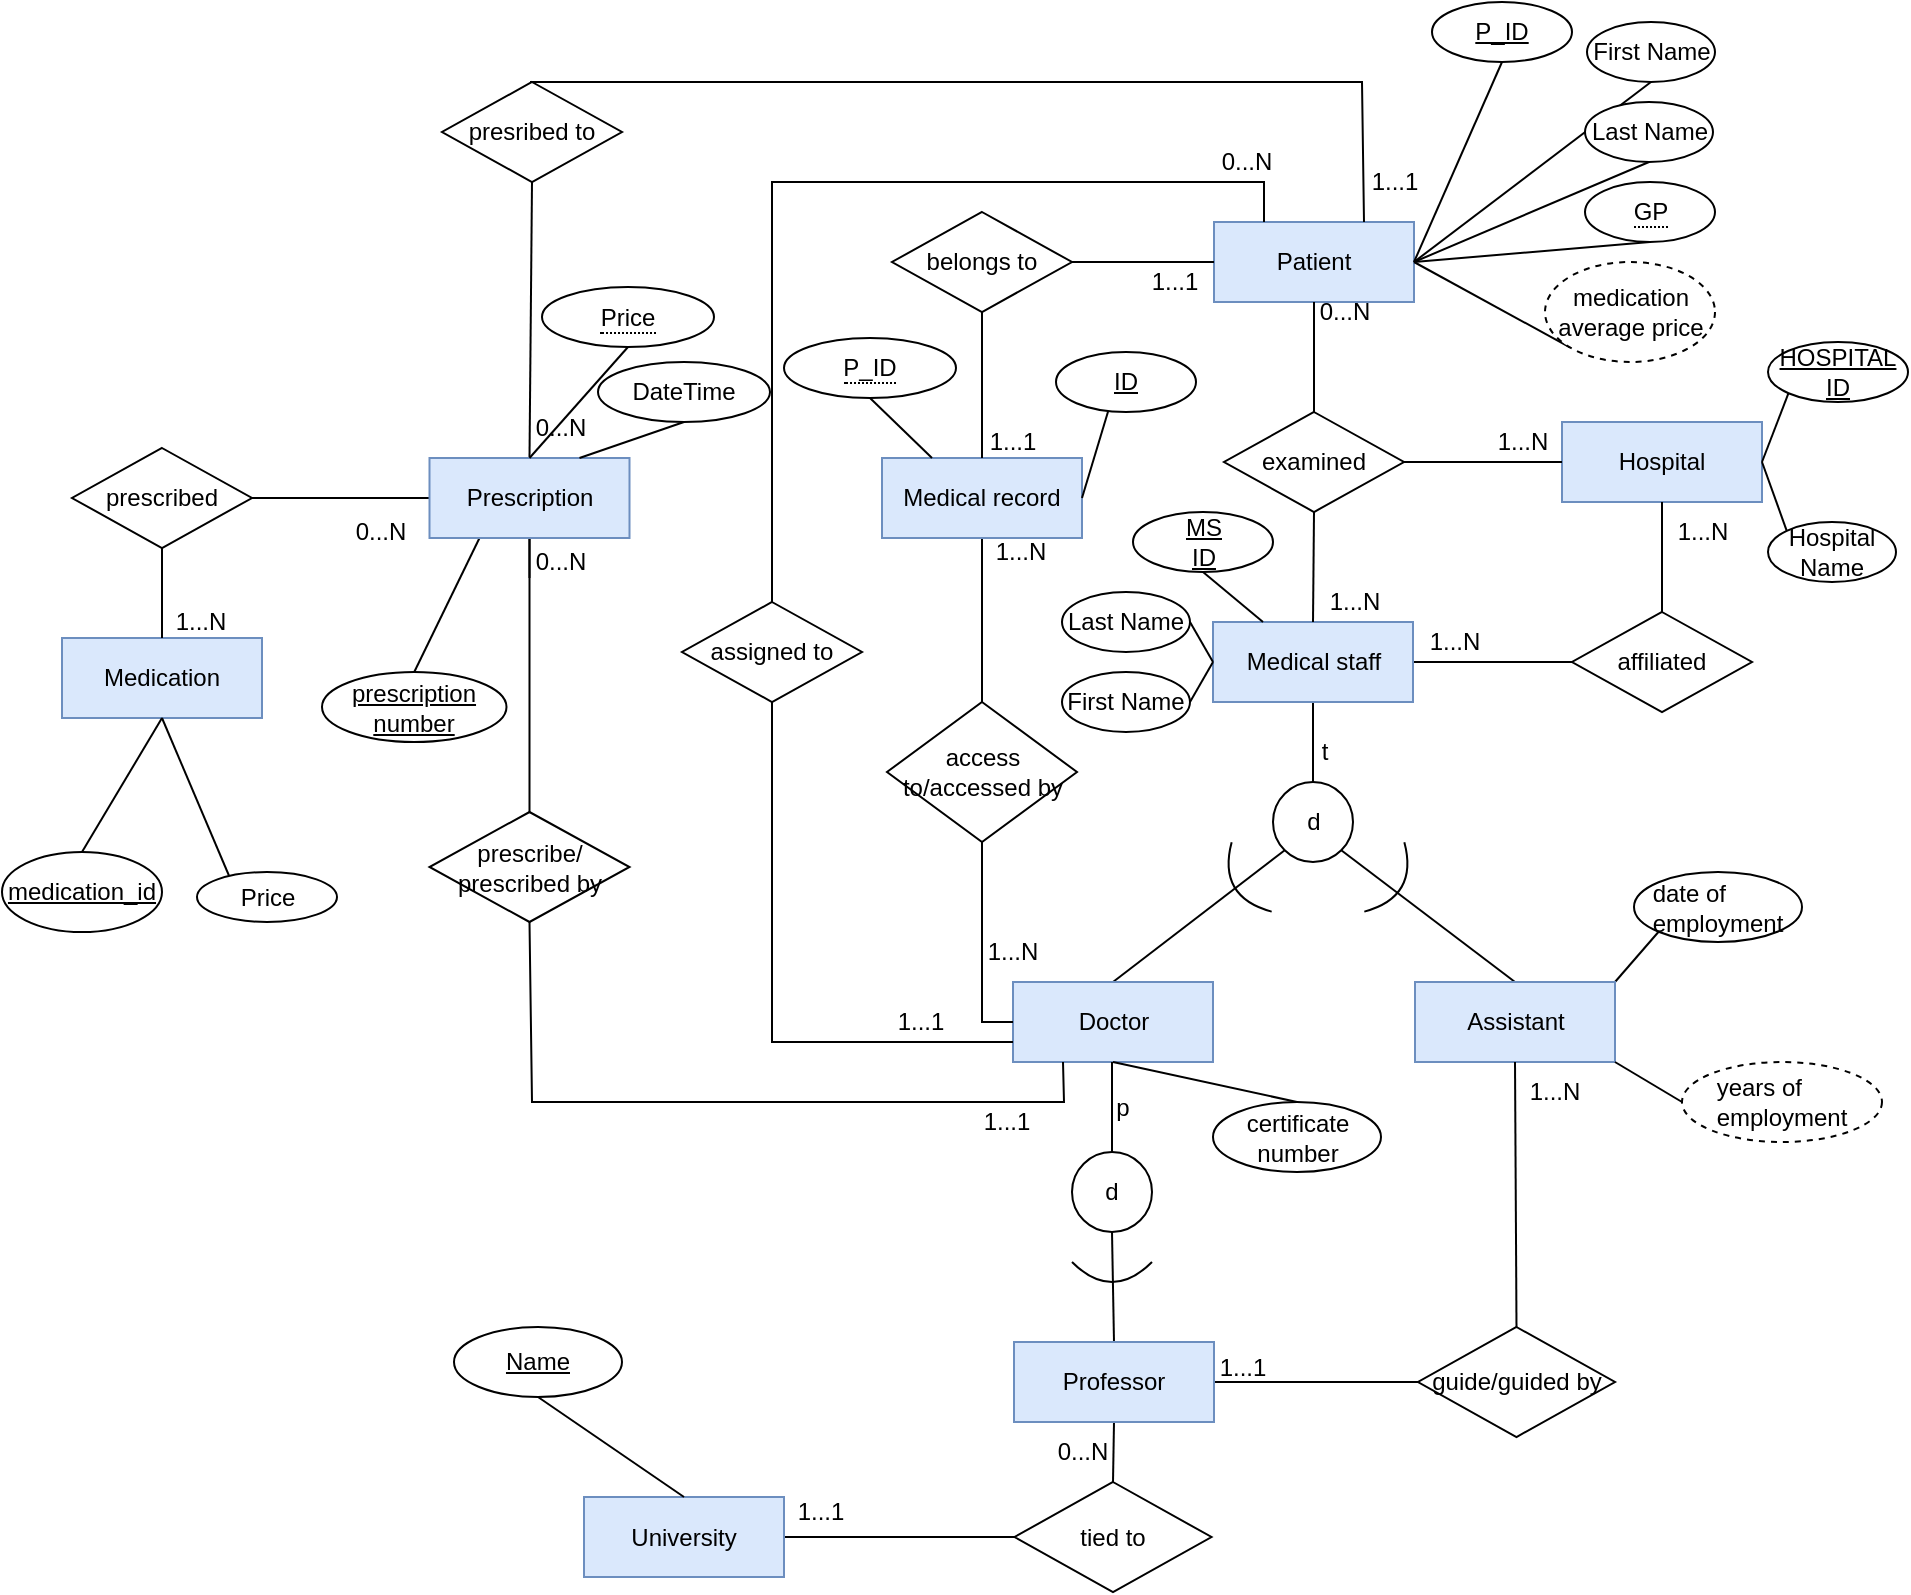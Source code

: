 <mxfile version="22.1.4" type="github">
  <diagram name="Page-1" id="135Mz8fbIhc5f4Y4-zg9">
    <mxGraphModel dx="1434" dy="746" grid="1" gridSize="10" guides="1" tooltips="1" connect="1" arrows="1" fold="1" page="1" pageScale="1" pageWidth="1169" pageHeight="827" math="0" shadow="0">
      <root>
        <mxCell id="0" />
        <mxCell id="1" parent="0" />
        <mxCell id="hziP3jtluFmY-buEPrSC-1" value="Patient" style="whiteSpace=wrap;html=1;align=center;fillColor=#dae8fc;strokeColor=#6c8ebf;" parent="1" vertex="1">
          <mxGeometry x="626" y="120" width="100" height="40" as="geometry" />
        </mxCell>
        <mxCell id="hziP3jtluFmY-buEPrSC-4" style="edgeStyle=none;rounded=0;orthogonalLoop=1;jettySize=auto;html=1;exitX=0.5;exitY=1;exitDx=0;exitDy=0;entryX=0.5;entryY=0;entryDx=0;entryDy=0;strokeColor=none;" parent="1" source="hziP3jtluFmY-buEPrSC-3" target="hziP3jtluFmY-buEPrSC-1" edge="1">
          <mxGeometry relative="1" as="geometry" />
        </mxCell>
        <mxCell id="hziP3jtluFmY-buEPrSC-3" value="&lt;div&gt;P_ID&lt;/div&gt;" style="ellipse;whiteSpace=wrap;html=1;align=center;fontStyle=4;" parent="1" vertex="1">
          <mxGeometry x="735" y="10" width="70" height="30" as="geometry" />
        </mxCell>
        <mxCell id="hziP3jtluFmY-buEPrSC-6" value="" style="edgeStyle=none;orthogonalLoop=1;jettySize=auto;html=1;rounded=0;entryX=0.5;entryY=1;entryDx=0;entryDy=0;exitX=1;exitY=0.5;exitDx=0;exitDy=0;endArrow=none;endFill=0;" parent="1" source="hziP3jtluFmY-buEPrSC-1" target="hziP3jtluFmY-buEPrSC-3" edge="1">
          <mxGeometry width="80" relative="1" as="geometry">
            <mxPoint x="666" y="360" as="sourcePoint" />
            <mxPoint x="746" y="360" as="targetPoint" />
            <Array as="points" />
          </mxGeometry>
        </mxCell>
        <mxCell id="hziP3jtluFmY-buEPrSC-91" style="edgeStyle=none;rounded=0;orthogonalLoop=1;jettySize=auto;html=1;exitX=0.5;exitY=1;exitDx=0;exitDy=0;entryX=1;entryY=0.5;entryDx=0;entryDy=0;endArrow=none;endFill=0;" parent="1" source="hziP3jtluFmY-buEPrSC-8" target="hziP3jtluFmY-buEPrSC-1" edge="1">
          <mxGeometry relative="1" as="geometry" />
        </mxCell>
        <mxCell id="hziP3jtluFmY-buEPrSC-8" value="First Name" style="ellipse;whiteSpace=wrap;html=1;align=center;" parent="1" vertex="1">
          <mxGeometry x="812.5" y="20" width="64" height="30" as="geometry" />
        </mxCell>
        <mxCell id="hziP3jtluFmY-buEPrSC-16" style="edgeStyle=none;rounded=0;orthogonalLoop=1;jettySize=auto;html=1;exitX=0.5;exitY=1;exitDx=0;exitDy=0;entryX=0.5;entryY=0;entryDx=0;entryDy=0;endArrow=none;endFill=0;" parent="1" source="hziP3jtluFmY-buEPrSC-9" target="hziP3jtluFmY-buEPrSC-13" edge="1">
          <mxGeometry relative="1" as="geometry" />
        </mxCell>
        <mxCell id="hziP3jtluFmY-buEPrSC-35" style="edgeStyle=none;rounded=0;orthogonalLoop=1;jettySize=auto;html=1;exitX=1;exitY=0.5;exitDx=0;exitDy=0;endArrow=none;endFill=0;entryX=0;entryY=0.5;entryDx=0;entryDy=0;" parent="1" source="hziP3jtluFmY-buEPrSC-9" target="hziP3jtluFmY-buEPrSC-34" edge="1">
          <mxGeometry relative="1" as="geometry">
            <mxPoint x="890" y="380" as="targetPoint" />
          </mxGeometry>
        </mxCell>
        <mxCell id="hziP3jtluFmY-buEPrSC-9" value="Medical staff" style="whiteSpace=wrap;html=1;align=center;fillColor=#dae8fc;strokeColor=#6c8ebf;" parent="1" vertex="1">
          <mxGeometry x="625.5" y="320" width="100" height="40" as="geometry" />
        </mxCell>
        <mxCell id="hziP3jtluFmY-buEPrSC-10" value="Hospital" style="whiteSpace=wrap;html=1;align=center;fillColor=#dae8fc;strokeColor=#6c8ebf;" parent="1" vertex="1">
          <mxGeometry x="800" y="220" width="100" height="40" as="geometry" />
        </mxCell>
        <mxCell id="hziP3jtluFmY-buEPrSC-18" style="rounded=0;orthogonalLoop=1;jettySize=auto;html=1;exitX=0.5;exitY=0;exitDx=0;exitDy=0;entryX=0;entryY=1;entryDx=0;entryDy=0;endArrow=none;endFill=0;" parent="1" source="hziP3jtluFmY-buEPrSC-11" target="hziP3jtluFmY-buEPrSC-13" edge="1">
          <mxGeometry relative="1" as="geometry" />
        </mxCell>
        <mxCell id="0w7jtVphP_o-tZDUtHK--6" style="edgeStyle=none;rounded=0;orthogonalLoop=1;jettySize=auto;html=1;exitX=0.5;exitY=1;exitDx=0;exitDy=0;entryX=0.5;entryY=0;entryDx=0;entryDy=0;endArrow=none;endFill=0;" parent="1" source="0w7jtVphP_o-tZDUtHK--7" target="0w7jtVphP_o-tZDUtHK--5" edge="1">
          <mxGeometry relative="1" as="geometry" />
        </mxCell>
        <mxCell id="hziP3jtluFmY-buEPrSC-11" value="Doctor" style="whiteSpace=wrap;html=1;align=center;fillColor=#dae8fc;strokeColor=#6c8ebf;" parent="1" vertex="1">
          <mxGeometry x="525.5" y="500" width="100" height="40" as="geometry" />
        </mxCell>
        <mxCell id="hziP3jtluFmY-buEPrSC-19" style="edgeStyle=none;rounded=0;orthogonalLoop=1;jettySize=auto;html=1;exitX=0.5;exitY=0;exitDx=0;exitDy=0;entryX=1;entryY=1;entryDx=0;entryDy=0;endArrow=none;endFill=0;" parent="1" source="hziP3jtluFmY-buEPrSC-12" target="hziP3jtluFmY-buEPrSC-13" edge="1">
          <mxGeometry relative="1" as="geometry" />
        </mxCell>
        <mxCell id="hziP3jtluFmY-buEPrSC-106" style="edgeStyle=none;rounded=0;orthogonalLoop=1;jettySize=auto;html=1;exitX=1;exitY=0;exitDx=0;exitDy=0;entryX=0;entryY=1;entryDx=0;entryDy=0;endArrow=none;endFill=0;" parent="1" source="hziP3jtluFmY-buEPrSC-12" target="hziP3jtluFmY-buEPrSC-105" edge="1">
          <mxGeometry relative="1" as="geometry" />
        </mxCell>
        <mxCell id="hziP3jtluFmY-buEPrSC-12" value="Assistant" style="whiteSpace=wrap;html=1;align=center;fillColor=#dae8fc;strokeColor=#6c8ebf;" parent="1" vertex="1">
          <mxGeometry x="726.5" y="500" width="100" height="40" as="geometry" />
        </mxCell>
        <mxCell id="hziP3jtluFmY-buEPrSC-13" value="d" style="ellipse;whiteSpace=wrap;html=1;aspect=fixed;" parent="1" vertex="1">
          <mxGeometry x="655.5" y="400" width="40" height="40" as="geometry" />
        </mxCell>
        <mxCell id="hziP3jtluFmY-buEPrSC-20" value="t" style="text;html=1;align=center;verticalAlign=middle;resizable=0;points=[];autosize=1;strokeColor=none;fillColor=none;" parent="1" vertex="1">
          <mxGeometry x="665.5" y="370" width="30" height="30" as="geometry" />
        </mxCell>
        <mxCell id="hziP3jtluFmY-buEPrSC-21" value="" style="shape=dataStorage;whiteSpace=wrap;html=1;fixedSize=1;rotation=-30;direction=east;" parent="1" vertex="1">
          <mxGeometry x="635.5" y="430" width="10" height="40" as="geometry" />
        </mxCell>
        <mxCell id="hziP3jtluFmY-buEPrSC-31" value="" style="shape=dataStorage;whiteSpace=wrap;html=1;fixedSize=1;rotation=-240;direction=south;" parent="1" vertex="1">
          <mxGeometry x="695.5" y="445" width="40" height="10" as="geometry" />
        </mxCell>
        <mxCell id="hziP3jtluFmY-buEPrSC-32" value="examined" style="shape=rhombus;perimeter=rhombusPerimeter;whiteSpace=wrap;html=1;align=center;" parent="1" vertex="1">
          <mxGeometry x="631" y="215" width="90" height="50" as="geometry" />
        </mxCell>
        <mxCell id="hziP3jtluFmY-buEPrSC-34" value="affiliated" style="shape=rhombus;perimeter=rhombusPerimeter;whiteSpace=wrap;html=1;align=center;" parent="1" vertex="1">
          <mxGeometry x="805" y="315" width="90" height="50" as="geometry" />
        </mxCell>
        <mxCell id="hziP3jtluFmY-buEPrSC-36" style="edgeStyle=none;rounded=0;orthogonalLoop=1;jettySize=auto;html=1;exitX=0.5;exitY=0;exitDx=0;exitDy=0;endArrow=none;endFill=0;entryX=0.5;entryY=1;entryDx=0;entryDy=0;" parent="1" source="hziP3jtluFmY-buEPrSC-34" target="hziP3jtluFmY-buEPrSC-10" edge="1">
          <mxGeometry relative="1" as="geometry">
            <mxPoint x="814" y="349.667" as="targetPoint" />
            <mxPoint x="644" y="350" as="sourcePoint" />
          </mxGeometry>
        </mxCell>
        <mxCell id="hziP3jtluFmY-buEPrSC-38" style="edgeStyle=none;rounded=0;orthogonalLoop=1;jettySize=auto;html=1;endArrow=none;endFill=0;entryX=0;entryY=0.5;entryDx=0;entryDy=0;exitX=1;exitY=0.5;exitDx=0;exitDy=0;" parent="1" source="hziP3jtluFmY-buEPrSC-32" target="hziP3jtluFmY-buEPrSC-10" edge="1">
          <mxGeometry relative="1" as="geometry">
            <mxPoint x="880" y="140" as="targetPoint" />
            <mxPoint x="740" y="260" as="sourcePoint" />
          </mxGeometry>
        </mxCell>
        <mxCell id="hziP3jtluFmY-buEPrSC-39" style="edgeStyle=none;rounded=0;orthogonalLoop=1;jettySize=auto;html=1;exitX=0.5;exitY=0;exitDx=0;exitDy=0;endArrow=none;endFill=0;entryX=0.5;entryY=1;entryDx=0;entryDy=0;" parent="1" source="hziP3jtluFmY-buEPrSC-32" target="hziP3jtluFmY-buEPrSC-1" edge="1">
          <mxGeometry relative="1" as="geometry">
            <mxPoint x="930" y="379.667" as="targetPoint" />
            <mxPoint x="760" y="380" as="sourcePoint" />
          </mxGeometry>
        </mxCell>
        <mxCell id="hziP3jtluFmY-buEPrSC-40" style="edgeStyle=none;rounded=0;orthogonalLoop=1;jettySize=auto;html=1;exitX=0.5;exitY=1;exitDx=0;exitDy=0;endArrow=none;endFill=0;entryX=0.5;entryY=0;entryDx=0;entryDy=0;" parent="1" source="hziP3jtluFmY-buEPrSC-32" target="hziP3jtluFmY-buEPrSC-9" edge="1">
          <mxGeometry relative="1" as="geometry">
            <mxPoint x="940" y="389.667" as="targetPoint" />
            <mxPoint x="770" y="390" as="sourcePoint" />
          </mxGeometry>
        </mxCell>
        <mxCell id="hziP3jtluFmY-buEPrSC-46" style="edgeStyle=none;rounded=0;orthogonalLoop=1;jettySize=auto;html=1;exitX=0.5;exitY=1;exitDx=0;exitDy=0;entryX=0.5;entryY=0;entryDx=0;entryDy=0;endArrow=none;endFill=0;" parent="1" source="hziP3jtluFmY-buEPrSC-41" target="hziP3jtluFmY-buEPrSC-44" edge="1">
          <mxGeometry relative="1" as="geometry" />
        </mxCell>
        <mxCell id="hziP3jtluFmY-buEPrSC-41" value="Medical record" style="whiteSpace=wrap;html=1;align=center;fillColor=#dae8fc;strokeColor=#6c8ebf;" parent="1" vertex="1">
          <mxGeometry x="460" y="238" width="100" height="40" as="geometry" />
        </mxCell>
        <mxCell id="hziP3jtluFmY-buEPrSC-45" style="edgeStyle=orthogonalEdgeStyle;rounded=0;orthogonalLoop=1;jettySize=auto;html=1;exitX=0.5;exitY=1;exitDx=0;exitDy=0;entryX=0;entryY=0.5;entryDx=0;entryDy=0;endArrow=none;endFill=0;" parent="1" source="hziP3jtluFmY-buEPrSC-44" target="hziP3jtluFmY-buEPrSC-11" edge="1">
          <mxGeometry relative="1" as="geometry">
            <Array as="points">
              <mxPoint x="510" y="520" />
            </Array>
          </mxGeometry>
        </mxCell>
        <mxCell id="hziP3jtluFmY-buEPrSC-44" value="access to/accessed by" style="shape=rhombus;perimeter=rhombusPerimeter;whiteSpace=wrap;html=1;align=center;" parent="1" vertex="1">
          <mxGeometry x="462.5" y="360" width="95" height="70" as="geometry" />
        </mxCell>
        <mxCell id="hziP3jtluFmY-buEPrSC-49" style="rounded=0;orthogonalLoop=1;jettySize=auto;html=1;exitX=1;exitY=0.5;exitDx=0;exitDy=0;entryX=0;entryY=0.5;entryDx=0;entryDy=0;endArrow=none;endFill=0;" parent="1" source="hziP3jtluFmY-buEPrSC-48" target="hziP3jtluFmY-buEPrSC-1" edge="1">
          <mxGeometry relative="1" as="geometry" />
        </mxCell>
        <mxCell id="hziP3jtluFmY-buEPrSC-50" style="edgeStyle=none;rounded=0;orthogonalLoop=1;jettySize=auto;html=1;exitX=0.5;exitY=1;exitDx=0;exitDy=0;entryX=0.5;entryY=0;entryDx=0;entryDy=0;endArrow=none;endFill=0;" parent="1" source="hziP3jtluFmY-buEPrSC-48" target="hziP3jtluFmY-buEPrSC-41" edge="1">
          <mxGeometry relative="1" as="geometry" />
        </mxCell>
        <mxCell id="hziP3jtluFmY-buEPrSC-48" value="belongs to" style="shape=rhombus;perimeter=rhombusPerimeter;whiteSpace=wrap;html=1;align=center;" parent="1" vertex="1">
          <mxGeometry x="465" y="115" width="90" height="50" as="geometry" />
        </mxCell>
        <mxCell id="hziP3jtluFmY-buEPrSC-54" value="Medication" style="whiteSpace=wrap;html=1;align=center;fillColor=#dae8fc;strokeColor=#6c8ebf;" parent="1" vertex="1">
          <mxGeometry x="50" y="328" width="100" height="40" as="geometry" />
        </mxCell>
        <mxCell id="hziP3jtluFmY-buEPrSC-62" style="edgeStyle=none;rounded=0;orthogonalLoop=1;jettySize=auto;html=1;exitX=0.5;exitY=1;exitDx=0;exitDy=0;entryX=0.5;entryY=0;entryDx=0;entryDy=0;endArrow=none;endFill=0;" parent="1" source="0w7jtVphP_o-tZDUtHK--23" target="0w7jtVphP_o-tZDUtHK--30" edge="1">
          <mxGeometry relative="1" as="geometry">
            <mxPoint x="283.75" y="338" as="sourcePoint" />
          </mxGeometry>
        </mxCell>
        <mxCell id="hziP3jtluFmY-buEPrSC-67" style="edgeStyle=none;rounded=0;orthogonalLoop=1;jettySize=auto;html=1;exitX=0.5;exitY=0;exitDx=0;exitDy=0;endArrow=none;endFill=0;entryX=0.75;entryY=0;entryDx=0;entryDy=0;" parent="1" source="0w7jtVphP_o-tZDUtHK--33" target="hziP3jtluFmY-buEPrSC-1" edge="1">
          <mxGeometry relative="1" as="geometry">
            <Array as="points">
              <mxPoint x="284" y="50" />
              <mxPoint x="700" y="50" />
            </Array>
            <mxPoint x="610" y="90" as="targetPoint" />
          </mxGeometry>
        </mxCell>
        <mxCell id="0w7jtVphP_o-tZDUtHK--28" style="edgeStyle=none;rounded=0;orthogonalLoop=1;jettySize=auto;html=1;entryX=0;entryY=0.5;entryDx=0;entryDy=0;endArrow=none;endFill=0;exitX=1;exitY=0.5;exitDx=0;exitDy=0;" parent="1" source="0w7jtVphP_o-tZDUtHK--34" target="0w7jtVphP_o-tZDUtHK--23" edge="1">
          <mxGeometry relative="1" as="geometry">
            <mxPoint x="183.75" y="270" as="sourcePoint" />
          </mxGeometry>
        </mxCell>
        <mxCell id="hziP3jtluFmY-buEPrSC-64" style="edgeStyle=none;rounded=0;orthogonalLoop=1;jettySize=auto;html=1;exitX=0.5;exitY=1;exitDx=0;exitDy=0;entryX=0.5;entryY=0;entryDx=0;entryDy=0;endArrow=none;endFill=0;" parent="1" source="0w7jtVphP_o-tZDUtHK--34" target="hziP3jtluFmY-buEPrSC-54" edge="1">
          <mxGeometry relative="1" as="geometry">
            <mxPoint x="100" y="283" as="sourcePoint" />
            <mxPoint x="303.75" y="458" as="targetPoint" />
          </mxGeometry>
        </mxCell>
        <mxCell id="hziP3jtluFmY-buEPrSC-65" style="edgeStyle=none;rounded=0;orthogonalLoop=1;jettySize=auto;html=1;exitX=0.5;exitY=1;exitDx=0;exitDy=0;endArrow=none;endFill=0;entryX=0.5;entryY=0;entryDx=0;entryDy=0;" parent="1" source="0w7jtVphP_o-tZDUtHK--23" edge="1">
          <mxGeometry relative="1" as="geometry">
            <mxPoint x="303.75" y="193" as="sourcePoint" />
            <mxPoint x="283.75" y="298" as="targetPoint" />
          </mxGeometry>
        </mxCell>
        <mxCell id="hziP3jtluFmY-buEPrSC-66" style="edgeStyle=none;rounded=0;orthogonalLoop=1;jettySize=auto;html=1;exitX=0.25;exitY=1;exitDx=0;exitDy=0;entryX=0.5;entryY=1;entryDx=0;entryDy=0;endArrow=none;endFill=0;" parent="1" source="hziP3jtluFmY-buEPrSC-11" target="0w7jtVphP_o-tZDUtHK--30" edge="1">
          <mxGeometry relative="1" as="geometry">
            <mxPoint x="420" y="380" as="sourcePoint" />
            <mxPoint x="420" y="480" as="targetPoint" />
            <Array as="points">
              <mxPoint x="551" y="560" />
              <mxPoint x="285" y="560" />
            </Array>
          </mxGeometry>
        </mxCell>
        <mxCell id="hziP3jtluFmY-buEPrSC-68" value="1...N" style="text;html=1;align=center;verticalAlign=middle;resizable=0;points=[];autosize=1;strokeColor=none;fillColor=none;" parent="1" vertex="1">
          <mxGeometry x="845" y="260" width="50" height="30" as="geometry" />
        </mxCell>
        <mxCell id="hziP3jtluFmY-buEPrSC-70" value="1...N" style="text;html=1;align=center;verticalAlign=middle;resizable=0;points=[];autosize=1;strokeColor=none;fillColor=none;" parent="1" vertex="1">
          <mxGeometry x="721" y="315" width="50" height="30" as="geometry" />
        </mxCell>
        <mxCell id="hziP3jtluFmY-buEPrSC-71" value="1...N" style="text;html=1;align=center;verticalAlign=middle;resizable=0;points=[];autosize=1;strokeColor=none;fillColor=none;" parent="1" vertex="1">
          <mxGeometry x="671" y="295" width="50" height="30" as="geometry" />
        </mxCell>
        <mxCell id="hziP3jtluFmY-buEPrSC-72" value="0...N" style="text;html=1;align=center;verticalAlign=middle;resizable=0;points=[];autosize=1;strokeColor=none;fillColor=none;" parent="1" vertex="1">
          <mxGeometry x="665.5" y="150" width="50" height="30" as="geometry" />
        </mxCell>
        <mxCell id="hziP3jtluFmY-buEPrSC-73" value="1...N" style="text;html=1;align=center;verticalAlign=middle;resizable=0;points=[];autosize=1;strokeColor=none;fillColor=none;" parent="1" vertex="1">
          <mxGeometry x="503.5" y="270" width="50" height="30" as="geometry" />
        </mxCell>
        <mxCell id="hziP3jtluFmY-buEPrSC-74" value="1...N" style="text;html=1;align=center;verticalAlign=middle;resizable=0;points=[];autosize=1;strokeColor=none;fillColor=none;" parent="1" vertex="1">
          <mxGeometry x="500" y="470" width="50" height="30" as="geometry" />
        </mxCell>
        <mxCell id="hziP3jtluFmY-buEPrSC-75" value="1...1" style="text;html=1;align=center;verticalAlign=middle;resizable=0;points=[];autosize=1;strokeColor=none;fillColor=none;" parent="1" vertex="1">
          <mxGeometry x="497" y="555" width="50" height="30" as="geometry" />
        </mxCell>
        <mxCell id="hziP3jtluFmY-buEPrSC-79" value="1...1" style="text;html=1;align=center;verticalAlign=middle;resizable=0;points=[];autosize=1;strokeColor=none;fillColor=none;" parent="1" vertex="1">
          <mxGeometry x="500" y="215" width="50" height="30" as="geometry" />
        </mxCell>
        <mxCell id="hziP3jtluFmY-buEPrSC-80" value="1...1" style="text;html=1;align=center;verticalAlign=middle;resizable=0;points=[];autosize=1;strokeColor=none;fillColor=none;" parent="1" vertex="1">
          <mxGeometry x="581" y="135" width="50" height="30" as="geometry" />
        </mxCell>
        <mxCell id="hziP3jtluFmY-buEPrSC-83" value="1...1" style="text;html=1;align=center;verticalAlign=middle;resizable=0;points=[];autosize=1;strokeColor=none;fillColor=none;" parent="1" vertex="1">
          <mxGeometry x="690.5" y="85" width="50" height="30" as="geometry" />
        </mxCell>
        <mxCell id="hziP3jtluFmY-buEPrSC-84" value="0...N" style="text;html=1;align=center;verticalAlign=middle;resizable=0;points=[];autosize=1;strokeColor=none;fillColor=none;" parent="1" vertex="1">
          <mxGeometry x="273.75" y="275" width="50" height="30" as="geometry" />
        </mxCell>
        <mxCell id="hziP3jtluFmY-buEPrSC-85" value="0...N" style="text;html=1;align=center;verticalAlign=middle;resizable=0;points=[];autosize=1;strokeColor=none;fillColor=none;" parent="1" vertex="1">
          <mxGeometry x="273.75" y="208" width="50" height="30" as="geometry" />
        </mxCell>
        <mxCell id="hziP3jtluFmY-buEPrSC-86" value="1...N" style="text;html=1;align=center;verticalAlign=middle;resizable=0;points=[];autosize=1;strokeColor=none;fillColor=none;" parent="1" vertex="1">
          <mxGeometry x="93.75" y="305" width="50" height="30" as="geometry" />
        </mxCell>
        <mxCell id="hziP3jtluFmY-buEPrSC-90" style="edgeStyle=none;rounded=0;orthogonalLoop=1;jettySize=auto;html=1;exitX=0.5;exitY=1;exitDx=0;exitDy=0;entryX=1;entryY=0.5;entryDx=0;entryDy=0;endArrow=none;endFill=0;" parent="1" source="hziP3jtluFmY-buEPrSC-88" target="hziP3jtluFmY-buEPrSC-1" edge="1">
          <mxGeometry relative="1" as="geometry" />
        </mxCell>
        <mxCell id="hziP3jtluFmY-buEPrSC-88" value="Last Name" style="ellipse;whiteSpace=wrap;html=1;align=center;" parent="1" vertex="1">
          <mxGeometry x="811.5" y="60" width="64" height="30" as="geometry" />
        </mxCell>
        <mxCell id="hziP3jtluFmY-buEPrSC-95" style="edgeStyle=none;rounded=0;orthogonalLoop=1;jettySize=auto;html=1;exitX=0.5;exitY=1;exitDx=0;exitDy=0;entryX=1;entryY=0.5;entryDx=0;entryDy=0;endArrow=none;endFill=0;" parent="1" source="hziP3jtluFmY-buEPrSC-94" target="hziP3jtluFmY-buEPrSC-1" edge="1">
          <mxGeometry relative="1" as="geometry" />
        </mxCell>
        <mxCell id="hziP3jtluFmY-buEPrSC-94" value="&lt;span style=&quot;border-bottom: 1px dotted&quot;&gt;GP&lt;/span&gt;" style="ellipse;whiteSpace=wrap;html=1;align=center;" parent="1" vertex="1">
          <mxGeometry x="811.5" y="100" width="65" height="30" as="geometry" />
        </mxCell>
        <mxCell id="hziP3jtluFmY-buEPrSC-102" style="edgeStyle=none;rounded=0;orthogonalLoop=1;jettySize=auto;html=1;exitX=0;exitY=0;exitDx=0;exitDy=0;entryX=1;entryY=0.5;entryDx=0;entryDy=0;endArrow=none;endFill=0;" parent="1" source="hziP3jtluFmY-buEPrSC-100" target="hziP3jtluFmY-buEPrSC-10" edge="1">
          <mxGeometry relative="1" as="geometry" />
        </mxCell>
        <mxCell id="hziP3jtluFmY-buEPrSC-100" value="Hospital Name" style="ellipse;whiteSpace=wrap;html=1;align=center;" parent="1" vertex="1">
          <mxGeometry x="903" y="270" width="64" height="30" as="geometry" />
        </mxCell>
        <mxCell id="hziP3jtluFmY-buEPrSC-103" style="edgeStyle=none;rounded=0;orthogonalLoop=1;jettySize=auto;html=1;exitX=0;exitY=1;exitDx=0;exitDy=0;entryX=1;entryY=0.5;entryDx=0;entryDy=0;endArrow=none;endFill=0;" parent="1" source="hziP3jtluFmY-buEPrSC-101" target="hziP3jtluFmY-buEPrSC-10" edge="1">
          <mxGeometry relative="1" as="geometry">
            <mxPoint x="950" y="230" as="targetPoint" />
          </mxGeometry>
        </mxCell>
        <mxCell id="hziP3jtluFmY-buEPrSC-101" value="HOSPITAL&lt;div&gt;ID&lt;/div&gt;" style="ellipse;whiteSpace=wrap;html=1;align=center;fontStyle=4;" parent="1" vertex="1">
          <mxGeometry x="903" y="180" width="70" height="30" as="geometry" />
        </mxCell>
        <mxCell id="hziP3jtluFmY-buEPrSC-105" value="&lt;pre dir=&quot;ltr&quot; data-ved=&quot;2ahUKEwiju8bF79qCAxW22gIHHb08BLAQ3ewLegQIARAP&quot; style=&quot;text-align:left&quot; id=&quot;tw-target-text&quot; data-placeholder=&quot;Prevod&quot; class=&quot;tw-data-text tw-text-large tw-ta&quot;&gt;&lt;font face=&quot;Helvetica&quot;&gt;date of &lt;br&gt;employment&lt;/font&gt;&lt;/pre&gt;" style="ellipse;whiteSpace=wrap;html=1;align=center;" parent="1" vertex="1">
          <mxGeometry x="836" y="445" width="84" height="35" as="geometry" />
        </mxCell>
        <mxCell id="hziP3jtluFmY-buEPrSC-108" style="edgeStyle=none;rounded=0;orthogonalLoop=1;jettySize=auto;html=1;exitX=0;exitY=0.5;exitDx=0;exitDy=0;entryX=1;entryY=1;entryDx=0;entryDy=0;endArrow=none;endFill=0;" parent="1" source="hziP3jtluFmY-buEPrSC-107" target="hziP3jtluFmY-buEPrSC-12" edge="1">
          <mxGeometry relative="1" as="geometry" />
        </mxCell>
        <mxCell id="hziP3jtluFmY-buEPrSC-107" value="&lt;pre dir=&quot;ltr&quot; data-ved=&quot;2ahUKEwiju8bF79qCAxW22gIHHb08BLAQ3ewLegQIARAP&quot; style=&quot;text-align:left&quot; id=&quot;tw-target-text&quot; data-placeholder=&quot;Prevod&quot; class=&quot;tw-data-text tw-text-large tw-ta&quot;&gt;&lt;font face=&quot;Helvetica&quot;&gt;years of &lt;br&gt;employment&lt;/font&gt;&lt;/pre&gt;" style="ellipse;whiteSpace=wrap;html=1;align=center;dashed=1;" parent="1" vertex="1">
          <mxGeometry x="860" y="540" width="100" height="40" as="geometry" />
        </mxCell>
        <mxCell id="hziP3jtluFmY-buEPrSC-111" style="edgeStyle=none;rounded=0;orthogonalLoop=1;jettySize=auto;html=1;exitX=0.5;exitY=0;exitDx=0;exitDy=0;entryX=0.5;entryY=1;entryDx=0;entryDy=0;endArrow=none;endFill=0;" parent="1" source="hziP3jtluFmY-buEPrSC-110" target="hziP3jtluFmY-buEPrSC-11" edge="1">
          <mxGeometry relative="1" as="geometry" />
        </mxCell>
        <mxCell id="hziP3jtluFmY-buEPrSC-110" value="certificate number" style="ellipse;whiteSpace=wrap;html=1;align=center;" parent="1" vertex="1">
          <mxGeometry x="625.5" y="560" width="84" height="35" as="geometry" />
        </mxCell>
        <mxCell id="hziP3jtluFmY-buEPrSC-118" value="1...N" style="text;html=1;align=center;verticalAlign=middle;resizable=0;points=[];autosize=1;strokeColor=none;fillColor=none;" parent="1" vertex="1">
          <mxGeometry x="755" y="215" width="50" height="30" as="geometry" />
        </mxCell>
        <mxCell id="hziP3jtluFmY-buEPrSC-121" style="edgeStyle=none;rounded=0;orthogonalLoop=1;jettySize=auto;html=1;exitX=0.5;exitY=0;exitDx=0;exitDy=0;entryX=1;entryY=0.5;entryDx=0;entryDy=0;endArrow=none;endFill=0;" parent="1" source="hziP3jtluFmY-buEPrSC-120" target="hziP3jtluFmY-buEPrSC-41" edge="1">
          <mxGeometry relative="1" as="geometry" />
        </mxCell>
        <mxCell id="hziP3jtluFmY-buEPrSC-120" value="&lt;div&gt;ID&lt;/div&gt;" style="ellipse;whiteSpace=wrap;html=1;align=center;fontStyle=4;" parent="1" vertex="1">
          <mxGeometry x="547" y="185" width="70" height="30" as="geometry" />
        </mxCell>
        <mxCell id="hziP3jtluFmY-buEPrSC-123" style="edgeStyle=none;rounded=0;orthogonalLoop=1;jettySize=auto;html=1;exitX=0.5;exitY=1;exitDx=0;exitDy=0;entryX=0.25;entryY=0;entryDx=0;entryDy=0;endArrow=none;endFill=0;" parent="1" source="hziP3jtluFmY-buEPrSC-122" target="hziP3jtluFmY-buEPrSC-9" edge="1">
          <mxGeometry relative="1" as="geometry" />
        </mxCell>
        <mxCell id="hziP3jtluFmY-buEPrSC-122" value="MS&lt;div&gt;ID&lt;/div&gt;" style="ellipse;whiteSpace=wrap;html=1;align=center;fontStyle=4;" parent="1" vertex="1">
          <mxGeometry x="585.5" y="265" width="70" height="30" as="geometry" />
        </mxCell>
        <mxCell id="hziP3jtluFmY-buEPrSC-129" style="edgeStyle=none;rounded=0;orthogonalLoop=1;jettySize=auto;html=1;exitX=1;exitY=0.5;exitDx=0;exitDy=0;entryX=0;entryY=0.5;entryDx=0;entryDy=0;endArrow=none;endFill=0;" parent="1" source="hziP3jtluFmY-buEPrSC-124" target="hziP3jtluFmY-buEPrSC-9" edge="1">
          <mxGeometry relative="1" as="geometry">
            <mxPoint x="620" y="310.0" as="targetPoint" />
          </mxGeometry>
        </mxCell>
        <mxCell id="hziP3jtluFmY-buEPrSC-124" value="Last Name" style="ellipse;whiteSpace=wrap;html=1;align=center;" parent="1" vertex="1">
          <mxGeometry x="550" y="305" width="64" height="30" as="geometry" />
        </mxCell>
        <mxCell id="hziP3jtluFmY-buEPrSC-128" style="edgeStyle=none;rounded=0;orthogonalLoop=1;jettySize=auto;html=1;exitX=1;exitY=0.5;exitDx=0;exitDy=0;entryX=0;entryY=0.5;entryDx=0;entryDy=0;endArrow=none;endFill=0;" parent="1" source="hziP3jtluFmY-buEPrSC-126" target="hziP3jtluFmY-buEPrSC-9" edge="1">
          <mxGeometry relative="1" as="geometry" />
        </mxCell>
        <mxCell id="hziP3jtluFmY-buEPrSC-126" value="First Name" style="ellipse;whiteSpace=wrap;html=1;align=center;" parent="1" vertex="1">
          <mxGeometry x="550" y="345" width="64" height="30" as="geometry" />
        </mxCell>
        <mxCell id="hziP3jtluFmY-buEPrSC-131" style="edgeStyle=none;rounded=0;orthogonalLoop=1;jettySize=auto;html=1;exitX=0.5;exitY=0;exitDx=0;exitDy=0;entryX=0.5;entryY=1;entryDx=0;entryDy=0;endArrow=none;endFill=0;" parent="1" source="hziP3jtluFmY-buEPrSC-143" target="hziP3jtluFmY-buEPrSC-54" edge="1">
          <mxGeometry relative="1" as="geometry">
            <mxPoint x="68.75" y="488" as="sourcePoint" />
          </mxGeometry>
        </mxCell>
        <mxCell id="hziP3jtluFmY-buEPrSC-143" value="&lt;div&gt;medication_id&lt;br&gt;&lt;/div&gt;" style="ellipse;whiteSpace=wrap;html=1;align=center;fontStyle=4;" parent="1" vertex="1">
          <mxGeometry x="20" y="435" width="80" height="40" as="geometry" />
        </mxCell>
        <mxCell id="0w7jtVphP_o-tZDUtHK--4" style="edgeStyle=none;rounded=0;orthogonalLoop=1;jettySize=auto;html=1;exitX=0.357;exitY=0.92;exitDx=0;exitDy=0;entryX=0.5;entryY=1;entryDx=0;entryDy=0;endArrow=none;endFill=0;exitPerimeter=0;" parent="1" source="0w7jtVphP_o-tZDUtHK--1" target="hziP3jtluFmY-buEPrSC-54" edge="1">
          <mxGeometry relative="1" as="geometry">
            <mxPoint x="328.75" y="225.5" as="sourcePoint" />
            <mxPoint x="308.75" y="298" as="targetPoint" />
          </mxGeometry>
        </mxCell>
        <mxCell id="0w7jtVphP_o-tZDUtHK--1" value="Price" style="ellipse;whiteSpace=wrap;html=1;align=center;" parent="1" vertex="1">
          <mxGeometry x="117.5" y="445" width="70" height="25" as="geometry" />
        </mxCell>
        <mxCell id="0w7jtVphP_o-tZDUtHK--14" style="edgeStyle=none;rounded=0;orthogonalLoop=1;jettySize=auto;html=1;exitX=1;exitY=0.5;exitDx=0;exitDy=0;entryX=0;entryY=0.5;entryDx=0;entryDy=0;endArrow=none;endFill=0;" parent="1" source="0w7jtVphP_o-tZDUtHK--5" target="0w7jtVphP_o-tZDUtHK--13" edge="1">
          <mxGeometry relative="1" as="geometry" />
        </mxCell>
        <mxCell id="dfWZmrHWrM5mQdogDjn9-8" style="edgeStyle=orthogonalEdgeStyle;rounded=0;orthogonalLoop=1;jettySize=auto;html=1;exitX=0.5;exitY=1;exitDx=0;exitDy=0;entryX=0.5;entryY=0;entryDx=0;entryDy=0;endArrow=none;endFill=0;" edge="1" parent="1" source="0w7jtVphP_o-tZDUtHK--5" target="dfWZmrHWrM5mQdogDjn9-7">
          <mxGeometry relative="1" as="geometry" />
        </mxCell>
        <mxCell id="0w7jtVphP_o-tZDUtHK--5" value="Professor" style="whiteSpace=wrap;html=1;align=center;fillColor=#dae8fc;strokeColor=#6c8ebf;" parent="1" vertex="1">
          <mxGeometry x="526" y="680" width="100" height="40" as="geometry" />
        </mxCell>
        <mxCell id="0w7jtVphP_o-tZDUtHK--8" style="edgeStyle=none;rounded=0;orthogonalLoop=1;jettySize=auto;html=1;exitX=0.5;exitY=0;exitDx=0;exitDy=0;endArrow=none;endFill=0;" parent="1" source="0w7jtVphP_o-tZDUtHK--7" edge="1">
          <mxGeometry relative="1" as="geometry">
            <mxPoint x="575" y="540" as="targetPoint" />
          </mxGeometry>
        </mxCell>
        <mxCell id="0w7jtVphP_o-tZDUtHK--7" value="d" style="ellipse;whiteSpace=wrap;html=1;aspect=fixed;" parent="1" vertex="1">
          <mxGeometry x="555" y="585" width="40" height="40" as="geometry" />
        </mxCell>
        <mxCell id="0w7jtVphP_o-tZDUtHK--9" value="" style="shape=dataStorage;whiteSpace=wrap;html=1;fixedSize=1;rotation=-90;direction=east;" parent="1" vertex="1">
          <mxGeometry x="570" y="625" width="10" height="40" as="geometry" />
        </mxCell>
        <mxCell id="0w7jtVphP_o-tZDUtHK--12" value="p" style="text;html=1;align=center;verticalAlign=middle;resizable=0;points=[];autosize=1;strokeColor=none;fillColor=none;" parent="1" vertex="1">
          <mxGeometry x="565" y="548" width="30" height="30" as="geometry" />
        </mxCell>
        <mxCell id="0w7jtVphP_o-tZDUtHK--15" style="edgeStyle=none;rounded=0;orthogonalLoop=1;jettySize=auto;html=1;exitX=0.5;exitY=0;exitDx=0;exitDy=0;entryX=0.5;entryY=1;entryDx=0;entryDy=0;endArrow=none;endFill=0;" parent="1" source="0w7jtVphP_o-tZDUtHK--13" target="hziP3jtluFmY-buEPrSC-12" edge="1">
          <mxGeometry relative="1" as="geometry" />
        </mxCell>
        <mxCell id="0w7jtVphP_o-tZDUtHK--17" style="edgeStyle=none;rounded=0;orthogonalLoop=1;jettySize=auto;html=1;exitX=0;exitY=0.5;exitDx=0;exitDy=0;entryX=1;entryY=0.5;entryDx=0;entryDy=0;endArrow=none;endFill=0;" parent="1" source="dfWZmrHWrM5mQdogDjn9-7" target="0w7jtVphP_o-tZDUtHK--16" edge="1">
          <mxGeometry relative="1" as="geometry" />
        </mxCell>
        <mxCell id="0w7jtVphP_o-tZDUtHK--13" value="guide/guided by" style="shape=rhombus;perimeter=rhombusPerimeter;whiteSpace=wrap;html=1;align=center;" parent="1" vertex="1">
          <mxGeometry x="728" y="672.5" width="98.5" height="55" as="geometry" />
        </mxCell>
        <mxCell id="0w7jtVphP_o-tZDUtHK--16" value="University" style="whiteSpace=wrap;html=1;align=center;fillColor=#dae8fc;strokeColor=#6c8ebf;" parent="1" vertex="1">
          <mxGeometry x="311" y="757.5" width="100" height="40" as="geometry" />
        </mxCell>
        <mxCell id="dfWZmrHWrM5mQdogDjn9-9" style="rounded=0;orthogonalLoop=1;jettySize=auto;html=1;exitX=0.5;exitY=1;exitDx=0;exitDy=0;entryX=0.5;entryY=0;entryDx=0;entryDy=0;endArrow=none;endFill=0;" edge="1" parent="1" source="0w7jtVphP_o-tZDUtHK--18" target="0w7jtVphP_o-tZDUtHK--16">
          <mxGeometry relative="1" as="geometry" />
        </mxCell>
        <mxCell id="0w7jtVphP_o-tZDUtHK--18" value="&lt;u&gt;Name&lt;/u&gt;" style="ellipse;whiteSpace=wrap;html=1;align=center;" parent="1" vertex="1">
          <mxGeometry x="246" y="672.5" width="84" height="35" as="geometry" />
        </mxCell>
        <mxCell id="0w7jtVphP_o-tZDUtHK--20" value="0...N" style="text;html=1;align=center;verticalAlign=middle;resizable=0;points=[];autosize=1;strokeColor=none;fillColor=none;" parent="1" vertex="1">
          <mxGeometry x="535" y="720" width="50" height="30" as="geometry" />
        </mxCell>
        <mxCell id="0w7jtVphP_o-tZDUtHK--21" value="1...1" style="text;html=1;align=center;verticalAlign=middle;resizable=0;points=[];autosize=1;strokeColor=none;fillColor=none;" parent="1" vertex="1">
          <mxGeometry x="615" y="678" width="50" height="30" as="geometry" />
        </mxCell>
        <mxCell id="0w7jtVphP_o-tZDUtHK--26" style="edgeStyle=none;rounded=0;orthogonalLoop=1;jettySize=auto;html=1;exitX=0.5;exitY=0;exitDx=0;exitDy=0;entryX=0.25;entryY=1;entryDx=0;entryDy=0;endArrow=none;endFill=0;" parent="1" source="0w7jtVphP_o-tZDUtHK--25" target="0w7jtVphP_o-tZDUtHK--23" edge="1">
          <mxGeometry relative="1" as="geometry" />
        </mxCell>
        <mxCell id="0w7jtVphP_o-tZDUtHK--25" value="&lt;u&gt;prescription number&lt;/u&gt;" style="ellipse;whiteSpace=wrap;html=1;align=center;" parent="1" vertex="1">
          <mxGeometry x="180" y="345" width="92.25" height="35" as="geometry" />
        </mxCell>
        <mxCell id="0w7jtVphP_o-tZDUtHK--27" value="" style="edgeStyle=none;rounded=0;orthogonalLoop=1;jettySize=auto;html=1;exitX=0.5;exitY=1;exitDx=0;exitDy=0;endArrow=none;endFill=0;entryX=0.5;entryY=0;entryDx=0;entryDy=0;" parent="1" source="0w7jtVphP_o-tZDUtHK--33" target="0w7jtVphP_o-tZDUtHK--23" edge="1">
          <mxGeometry relative="1" as="geometry">
            <mxPoint x="283.75" y="155" as="sourcePoint" />
            <mxPoint x="283.75" y="298" as="targetPoint" />
          </mxGeometry>
        </mxCell>
        <mxCell id="0w7jtVphP_o-tZDUtHK--23" value="Prescription" style="whiteSpace=wrap;html=1;align=center;fillColor=#dae8fc;strokeColor=#6c8ebf;" parent="1" vertex="1">
          <mxGeometry x="233.75" y="238" width="100" height="40" as="geometry" />
        </mxCell>
        <mxCell id="0w7jtVphP_o-tZDUtHK--30" value="prescribe/ prescribed by" style="shape=rhombus;perimeter=rhombusPerimeter;whiteSpace=wrap;html=1;align=center;" parent="1" vertex="1">
          <mxGeometry x="233.75" y="415" width="100" height="55" as="geometry" />
        </mxCell>
        <mxCell id="0w7jtVphP_o-tZDUtHK--33" value="presribed to" style="shape=rhombus;perimeter=rhombusPerimeter;whiteSpace=wrap;html=1;align=center;" parent="1" vertex="1">
          <mxGeometry x="240" y="50" width="90" height="50" as="geometry" />
        </mxCell>
        <mxCell id="0w7jtVphP_o-tZDUtHK--34" value="prescribed" style="shape=rhombus;perimeter=rhombusPerimeter;whiteSpace=wrap;html=1;align=center;" parent="1" vertex="1">
          <mxGeometry x="55" y="233" width="90" height="50" as="geometry" />
        </mxCell>
        <mxCell id="0w7jtVphP_o-tZDUtHK--36" style="edgeStyle=none;rounded=0;orthogonalLoop=1;jettySize=auto;html=1;exitX=0;exitY=1;exitDx=0;exitDy=0;entryX=1;entryY=0.5;entryDx=0;entryDy=0;endArrow=none;endFill=0;" parent="1" source="0w7jtVphP_o-tZDUtHK--35" target="hziP3jtluFmY-buEPrSC-1" edge="1">
          <mxGeometry relative="1" as="geometry" />
        </mxCell>
        <mxCell id="0w7jtVphP_o-tZDUtHK--35" value="medication average price" style="ellipse;whiteSpace=wrap;html=1;align=center;dashed=1;" parent="1" vertex="1">
          <mxGeometry x="791.5" y="140" width="85" height="50" as="geometry" />
        </mxCell>
        <mxCell id="0w7jtVphP_o-tZDUtHK--43" style="edgeStyle=orthogonalEdgeStyle;rounded=0;orthogonalLoop=1;jettySize=auto;html=1;exitX=0.5;exitY=1;exitDx=0;exitDy=0;entryX=0;entryY=0.75;entryDx=0;entryDy=0;endArrow=none;endFill=0;" parent="1" source="0w7jtVphP_o-tZDUtHK--41" target="hziP3jtluFmY-buEPrSC-11" edge="1">
          <mxGeometry relative="1" as="geometry" />
        </mxCell>
        <mxCell id="0w7jtVphP_o-tZDUtHK--44" style="edgeStyle=orthogonalEdgeStyle;rounded=0;orthogonalLoop=1;jettySize=auto;html=1;exitX=0.5;exitY=0;exitDx=0;exitDy=0;entryX=0.25;entryY=0;entryDx=0;entryDy=0;endArrow=none;endFill=0;" parent="1" source="0w7jtVphP_o-tZDUtHK--41" target="hziP3jtluFmY-buEPrSC-1" edge="1">
          <mxGeometry relative="1" as="geometry" />
        </mxCell>
        <mxCell id="0w7jtVphP_o-tZDUtHK--41" value="assigned to" style="shape=rhombus;perimeter=rhombusPerimeter;whiteSpace=wrap;html=1;align=center;" parent="1" vertex="1">
          <mxGeometry x="360" y="310" width="90" height="50" as="geometry" />
        </mxCell>
        <mxCell id="0w7jtVphP_o-tZDUtHK--45" value="0...N" style="text;html=1;align=center;verticalAlign=middle;resizable=0;points=[];autosize=1;strokeColor=none;fillColor=none;" parent="1" vertex="1">
          <mxGeometry x="617" y="75" width="50" height="30" as="geometry" />
        </mxCell>
        <mxCell id="0w7jtVphP_o-tZDUtHK--47" value="1...1" style="text;html=1;align=center;verticalAlign=middle;resizable=0;points=[];autosize=1;strokeColor=none;fillColor=none;" parent="1" vertex="1">
          <mxGeometry x="453.5" y="505" width="50" height="30" as="geometry" />
        </mxCell>
        <mxCell id="dfWZmrHWrM5mQdogDjn9-2" style="rounded=0;orthogonalLoop=1;jettySize=auto;html=1;exitX=0.5;exitY=1;exitDx=0;exitDy=0;entryX=0.25;entryY=0;entryDx=0;entryDy=0;endArrow=none;endFill=0;" edge="1" parent="1" source="dfWZmrHWrM5mQdogDjn9-1" target="hziP3jtluFmY-buEPrSC-41">
          <mxGeometry relative="1" as="geometry" />
        </mxCell>
        <mxCell id="dfWZmrHWrM5mQdogDjn9-1" value="&lt;div&gt;&lt;span style=&quot;border-bottom: 1px dotted&quot;&gt;P_ID&lt;br&gt;&lt;/span&gt;&lt;/div&gt;" style="ellipse;whiteSpace=wrap;html=1;align=center;" vertex="1" parent="1">
          <mxGeometry x="411" y="178" width="86" height="30" as="geometry" />
        </mxCell>
        <mxCell id="dfWZmrHWrM5mQdogDjn9-5" style="rounded=0;orthogonalLoop=1;jettySize=auto;html=1;exitX=0.5;exitY=1;exitDx=0;exitDy=0;entryX=0.5;entryY=0;entryDx=0;entryDy=0;endArrow=none;endFill=0;" edge="1" parent="1" source="dfWZmrHWrM5mQdogDjn9-4" target="0w7jtVphP_o-tZDUtHK--23">
          <mxGeometry relative="1" as="geometry">
            <mxPoint x="343" y="240" as="targetPoint" />
          </mxGeometry>
        </mxCell>
        <mxCell id="dfWZmrHWrM5mQdogDjn9-4" value="&lt;span style=&quot;border-bottom: 1px dotted&quot;&gt;Price&lt;/span&gt;" style="ellipse;whiteSpace=wrap;html=1;align=center;" vertex="1" parent="1">
          <mxGeometry x="290" y="152.5" width="86" height="30" as="geometry" />
        </mxCell>
        <mxCell id="dfWZmrHWrM5mQdogDjn9-7" value="tied to" style="shape=rhombus;perimeter=rhombusPerimeter;whiteSpace=wrap;html=1;align=center;" vertex="1" parent="1">
          <mxGeometry x="526.25" y="750" width="98.5" height="55" as="geometry" />
        </mxCell>
        <mxCell id="dfWZmrHWrM5mQdogDjn9-10" value="1...1" style="text;html=1;align=center;verticalAlign=middle;resizable=0;points=[];autosize=1;strokeColor=none;fillColor=none;" vertex="1" parent="1">
          <mxGeometry x="403.5" y="750" width="50" height="30" as="geometry" />
        </mxCell>
        <mxCell id="dfWZmrHWrM5mQdogDjn9-12" value="1...N" style="text;html=1;align=center;verticalAlign=middle;resizable=0;points=[];autosize=1;strokeColor=none;fillColor=none;" vertex="1" parent="1">
          <mxGeometry x="771" y="540" width="50" height="30" as="geometry" />
        </mxCell>
        <mxCell id="dfWZmrHWrM5mQdogDjn9-13" value="0...N" style="text;html=1;align=center;verticalAlign=middle;resizable=0;points=[];autosize=1;strokeColor=none;fillColor=none;" vertex="1" parent="1">
          <mxGeometry x="183.75" y="260" width="50" height="30" as="geometry" />
        </mxCell>
        <mxCell id="dfWZmrHWrM5mQdogDjn9-15" style="rounded=0;orthogonalLoop=1;jettySize=auto;html=1;exitX=0.5;exitY=1;exitDx=0;exitDy=0;entryX=0.75;entryY=0;entryDx=0;entryDy=0;endArrow=none;endFill=0;" edge="1" parent="1" source="dfWZmrHWrM5mQdogDjn9-14" target="0w7jtVphP_o-tZDUtHK--23">
          <mxGeometry relative="1" as="geometry" />
        </mxCell>
        <mxCell id="dfWZmrHWrM5mQdogDjn9-14" value="DateTime" style="ellipse;whiteSpace=wrap;html=1;align=center;" vertex="1" parent="1">
          <mxGeometry x="318" y="190" width="86" height="30" as="geometry" />
        </mxCell>
      </root>
    </mxGraphModel>
  </diagram>
</mxfile>
